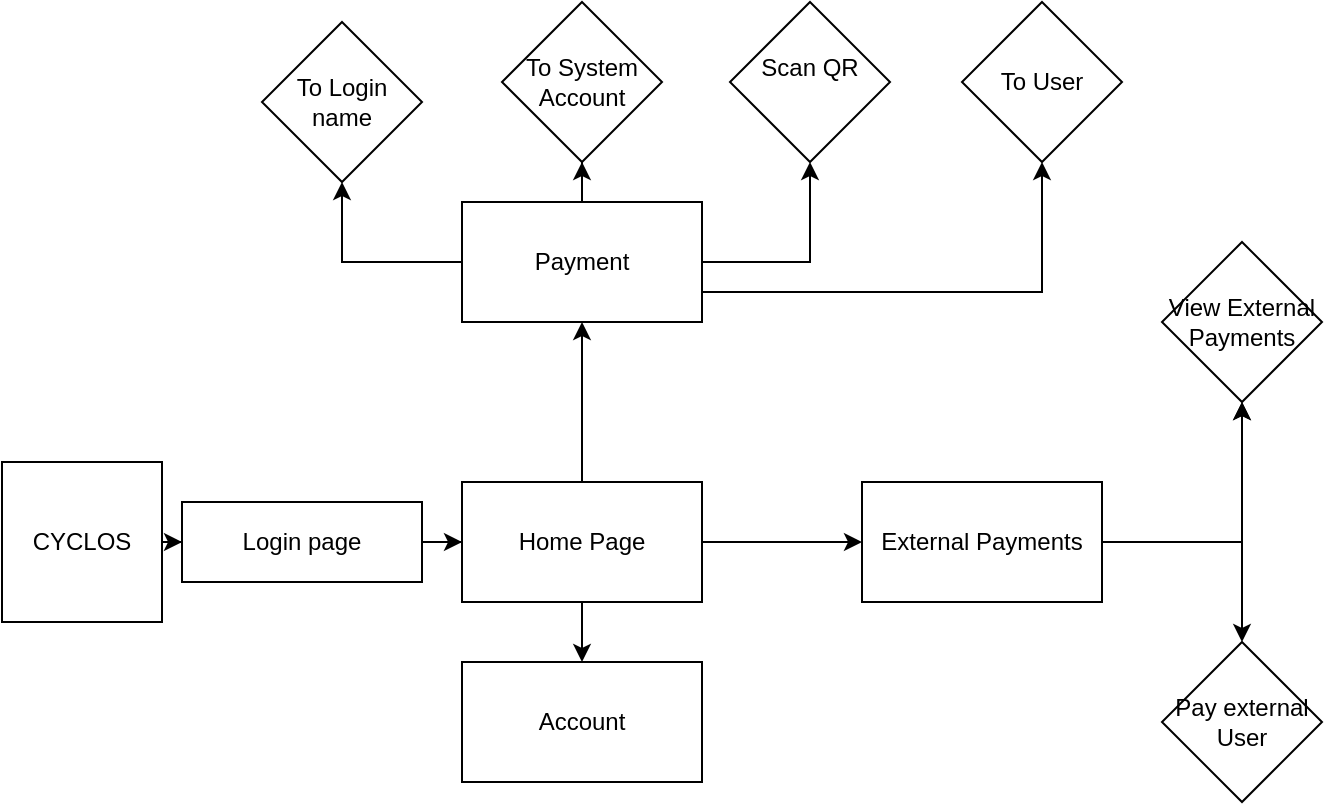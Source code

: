 <mxfile version="24.4.8" type="github">
  <diagram name="Page-1" id="h7MtWXQG27_pWPEHaHrz">
    <mxGraphModel dx="1434" dy="793" grid="1" gridSize="10" guides="1" tooltips="1" connect="1" arrows="1" fold="1" page="1" pageScale="1" pageWidth="827" pageHeight="1169" math="0" shadow="0">
      <root>
        <mxCell id="0" />
        <mxCell id="1" parent="0" />
        <mxCell id="FHknzbYpzZSnZG6rKOPt-3" value="" style="edgeStyle=orthogonalEdgeStyle;rounded=0;orthogonalLoop=1;jettySize=auto;html=1;" parent="1" source="FHknzbYpzZSnZG6rKOPt-1" target="FHknzbYpzZSnZG6rKOPt-2" edge="1">
          <mxGeometry relative="1" as="geometry" />
        </mxCell>
        <mxCell id="FHknzbYpzZSnZG6rKOPt-1" value="CYCLOS" style="whiteSpace=wrap;html=1;aspect=fixed;" parent="1" vertex="1">
          <mxGeometry x="10" y="370" width="80" height="80" as="geometry" />
        </mxCell>
        <mxCell id="FHknzbYpzZSnZG6rKOPt-5" value="" style="edgeStyle=orthogonalEdgeStyle;rounded=0;orthogonalLoop=1;jettySize=auto;html=1;" parent="1" source="FHknzbYpzZSnZG6rKOPt-2" target="FHknzbYpzZSnZG6rKOPt-4" edge="1">
          <mxGeometry relative="1" as="geometry" />
        </mxCell>
        <mxCell id="FHknzbYpzZSnZG6rKOPt-2" value="Login page" style="whiteSpace=wrap;html=1;" parent="1" vertex="1">
          <mxGeometry x="100" y="390" width="120" height="40" as="geometry" />
        </mxCell>
        <mxCell id="FHknzbYpzZSnZG6rKOPt-7" value="" style="edgeStyle=orthogonalEdgeStyle;rounded=0;orthogonalLoop=1;jettySize=auto;html=1;" parent="1" source="FHknzbYpzZSnZG6rKOPt-4" target="FHknzbYpzZSnZG6rKOPt-6" edge="1">
          <mxGeometry relative="1" as="geometry" />
        </mxCell>
        <mxCell id="rG-ckAZ_2l3jBRNTmDOh-13" value="" style="edgeStyle=orthogonalEdgeStyle;rounded=0;orthogonalLoop=1;jettySize=auto;html=1;" edge="1" parent="1" source="FHknzbYpzZSnZG6rKOPt-4" target="rG-ckAZ_2l3jBRNTmDOh-12">
          <mxGeometry relative="1" as="geometry" />
        </mxCell>
        <mxCell id="rG-ckAZ_2l3jBRNTmDOh-15" value="" style="edgeStyle=orthogonalEdgeStyle;rounded=0;orthogonalLoop=1;jettySize=auto;html=1;" edge="1" parent="1" source="FHknzbYpzZSnZG6rKOPt-4" target="rG-ckAZ_2l3jBRNTmDOh-14">
          <mxGeometry relative="1" as="geometry" />
        </mxCell>
        <mxCell id="FHknzbYpzZSnZG6rKOPt-4" value="Home Page" style="whiteSpace=wrap;html=1;" parent="1" vertex="1">
          <mxGeometry x="240" y="380" width="120" height="60" as="geometry" />
        </mxCell>
        <mxCell id="rG-ckAZ_2l3jBRNTmDOh-5" value="" style="edgeStyle=orthogonalEdgeStyle;rounded=0;orthogonalLoop=1;jettySize=auto;html=1;" edge="1" parent="1" source="FHknzbYpzZSnZG6rKOPt-6" target="rG-ckAZ_2l3jBRNTmDOh-4">
          <mxGeometry relative="1" as="geometry" />
        </mxCell>
        <mxCell id="rG-ckAZ_2l3jBRNTmDOh-7" value="" style="edgeStyle=orthogonalEdgeStyle;rounded=0;orthogonalLoop=1;jettySize=auto;html=1;" edge="1" parent="1" source="FHknzbYpzZSnZG6rKOPt-6" target="rG-ckAZ_2l3jBRNTmDOh-6">
          <mxGeometry relative="1" as="geometry">
            <mxPoint x="520" y="270" as="sourcePoint" />
          </mxGeometry>
        </mxCell>
        <mxCell id="rG-ckAZ_2l3jBRNTmDOh-11" value="" style="edgeStyle=orthogonalEdgeStyle;rounded=0;orthogonalLoop=1;jettySize=auto;html=1;" edge="1" parent="1" source="FHknzbYpzZSnZG6rKOPt-6" target="rG-ckAZ_2l3jBRNTmDOh-10">
          <mxGeometry relative="1" as="geometry" />
        </mxCell>
        <mxCell id="FHknzbYpzZSnZG6rKOPt-6" value="Payment" style="whiteSpace=wrap;html=1;" parent="1" vertex="1">
          <mxGeometry x="240" y="240" width="120" height="60" as="geometry" />
        </mxCell>
        <mxCell id="rG-ckAZ_2l3jBRNTmDOh-4" value="To System Account" style="rhombus;whiteSpace=wrap;html=1;" vertex="1" parent="1">
          <mxGeometry x="260" y="140" width="80" height="80" as="geometry" />
        </mxCell>
        <mxCell id="rG-ckAZ_2l3jBRNTmDOh-6" value="Scan QR&lt;div&gt;&lt;br&gt;&lt;/div&gt;" style="rhombus;whiteSpace=wrap;html=1;" vertex="1" parent="1">
          <mxGeometry x="374" y="140" width="80" height="80" as="geometry" />
        </mxCell>
        <mxCell id="rG-ckAZ_2l3jBRNTmDOh-9" style="edgeStyle=orthogonalEdgeStyle;rounded=0;orthogonalLoop=1;jettySize=auto;html=1;exitX=1;exitY=0.75;exitDx=0;exitDy=0;" edge="1" parent="1" source="FHknzbYpzZSnZG6rKOPt-6" target="rG-ckAZ_2l3jBRNTmDOh-8">
          <mxGeometry relative="1" as="geometry">
            <mxPoint x="540" y="230" as="sourcePoint" />
            <Array as="points">
              <mxPoint x="530" y="285" />
            </Array>
          </mxGeometry>
        </mxCell>
        <mxCell id="rG-ckAZ_2l3jBRNTmDOh-8" value="To User" style="rhombus;whiteSpace=wrap;html=1;" vertex="1" parent="1">
          <mxGeometry x="490" y="140" width="80" height="80" as="geometry" />
        </mxCell>
        <mxCell id="rG-ckAZ_2l3jBRNTmDOh-10" value="To Login name" style="rhombus;whiteSpace=wrap;html=1;" vertex="1" parent="1">
          <mxGeometry x="140" y="150" width="80" height="80" as="geometry" />
        </mxCell>
        <mxCell id="rG-ckAZ_2l3jBRNTmDOh-12" value="Account" style="whiteSpace=wrap;html=1;" vertex="1" parent="1">
          <mxGeometry x="240" y="470" width="120" height="60" as="geometry" />
        </mxCell>
        <mxCell id="rG-ckAZ_2l3jBRNTmDOh-17" value="" style="edgeStyle=orthogonalEdgeStyle;rounded=0;orthogonalLoop=1;jettySize=auto;html=1;" edge="1" parent="1" source="rG-ckAZ_2l3jBRNTmDOh-14" target="rG-ckAZ_2l3jBRNTmDOh-16">
          <mxGeometry relative="1" as="geometry" />
        </mxCell>
        <mxCell id="rG-ckAZ_2l3jBRNTmDOh-19" value="" style="edgeStyle=orthogonalEdgeStyle;rounded=0;orthogonalLoop=1;jettySize=auto;html=1;" edge="1" parent="1" source="rG-ckAZ_2l3jBRNTmDOh-14" target="rG-ckAZ_2l3jBRNTmDOh-16">
          <mxGeometry relative="1" as="geometry" />
        </mxCell>
        <mxCell id="rG-ckAZ_2l3jBRNTmDOh-21" value="" style="edgeStyle=orthogonalEdgeStyle;rounded=0;orthogonalLoop=1;jettySize=auto;html=1;" edge="1" parent="1" source="rG-ckAZ_2l3jBRNTmDOh-14" target="rG-ckAZ_2l3jBRNTmDOh-20">
          <mxGeometry relative="1" as="geometry" />
        </mxCell>
        <mxCell id="rG-ckAZ_2l3jBRNTmDOh-14" value="External Payments" style="whiteSpace=wrap;html=1;" vertex="1" parent="1">
          <mxGeometry x="440" y="380" width="120" height="60" as="geometry" />
        </mxCell>
        <mxCell id="rG-ckAZ_2l3jBRNTmDOh-16" value="View External Payments" style="rhombus;whiteSpace=wrap;html=1;" vertex="1" parent="1">
          <mxGeometry x="590" y="260" width="80" height="80" as="geometry" />
        </mxCell>
        <mxCell id="rG-ckAZ_2l3jBRNTmDOh-20" value="Pay external User" style="rhombus;whiteSpace=wrap;html=1;" vertex="1" parent="1">
          <mxGeometry x="590" y="460" width="80" height="80" as="geometry" />
        </mxCell>
      </root>
    </mxGraphModel>
  </diagram>
</mxfile>
